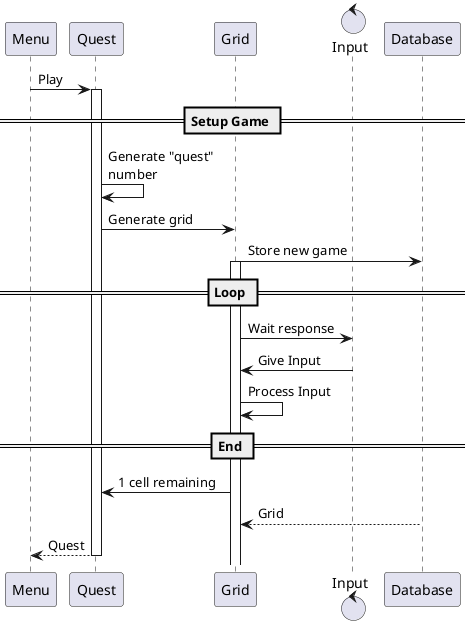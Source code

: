@startuml message-sequence-chart

participant Menu
participant Quest
participant Grid
control Input
participant Database

Menu -> Quest : Play

== Setup Game ==
activate Quest
Quest -> Quest : Generate "quest"\nnumber
Quest -> Grid : Generate grid 
Grid -> Database : Store new game

== Loop == 
activate Grid
Grid -> Input : Wait response
Input -> Grid : Give Input
Grid -> Grid : Process Input

== End ==
Grid -> Quest : 1 cell remaining
return Grid
return Quest

@enduml